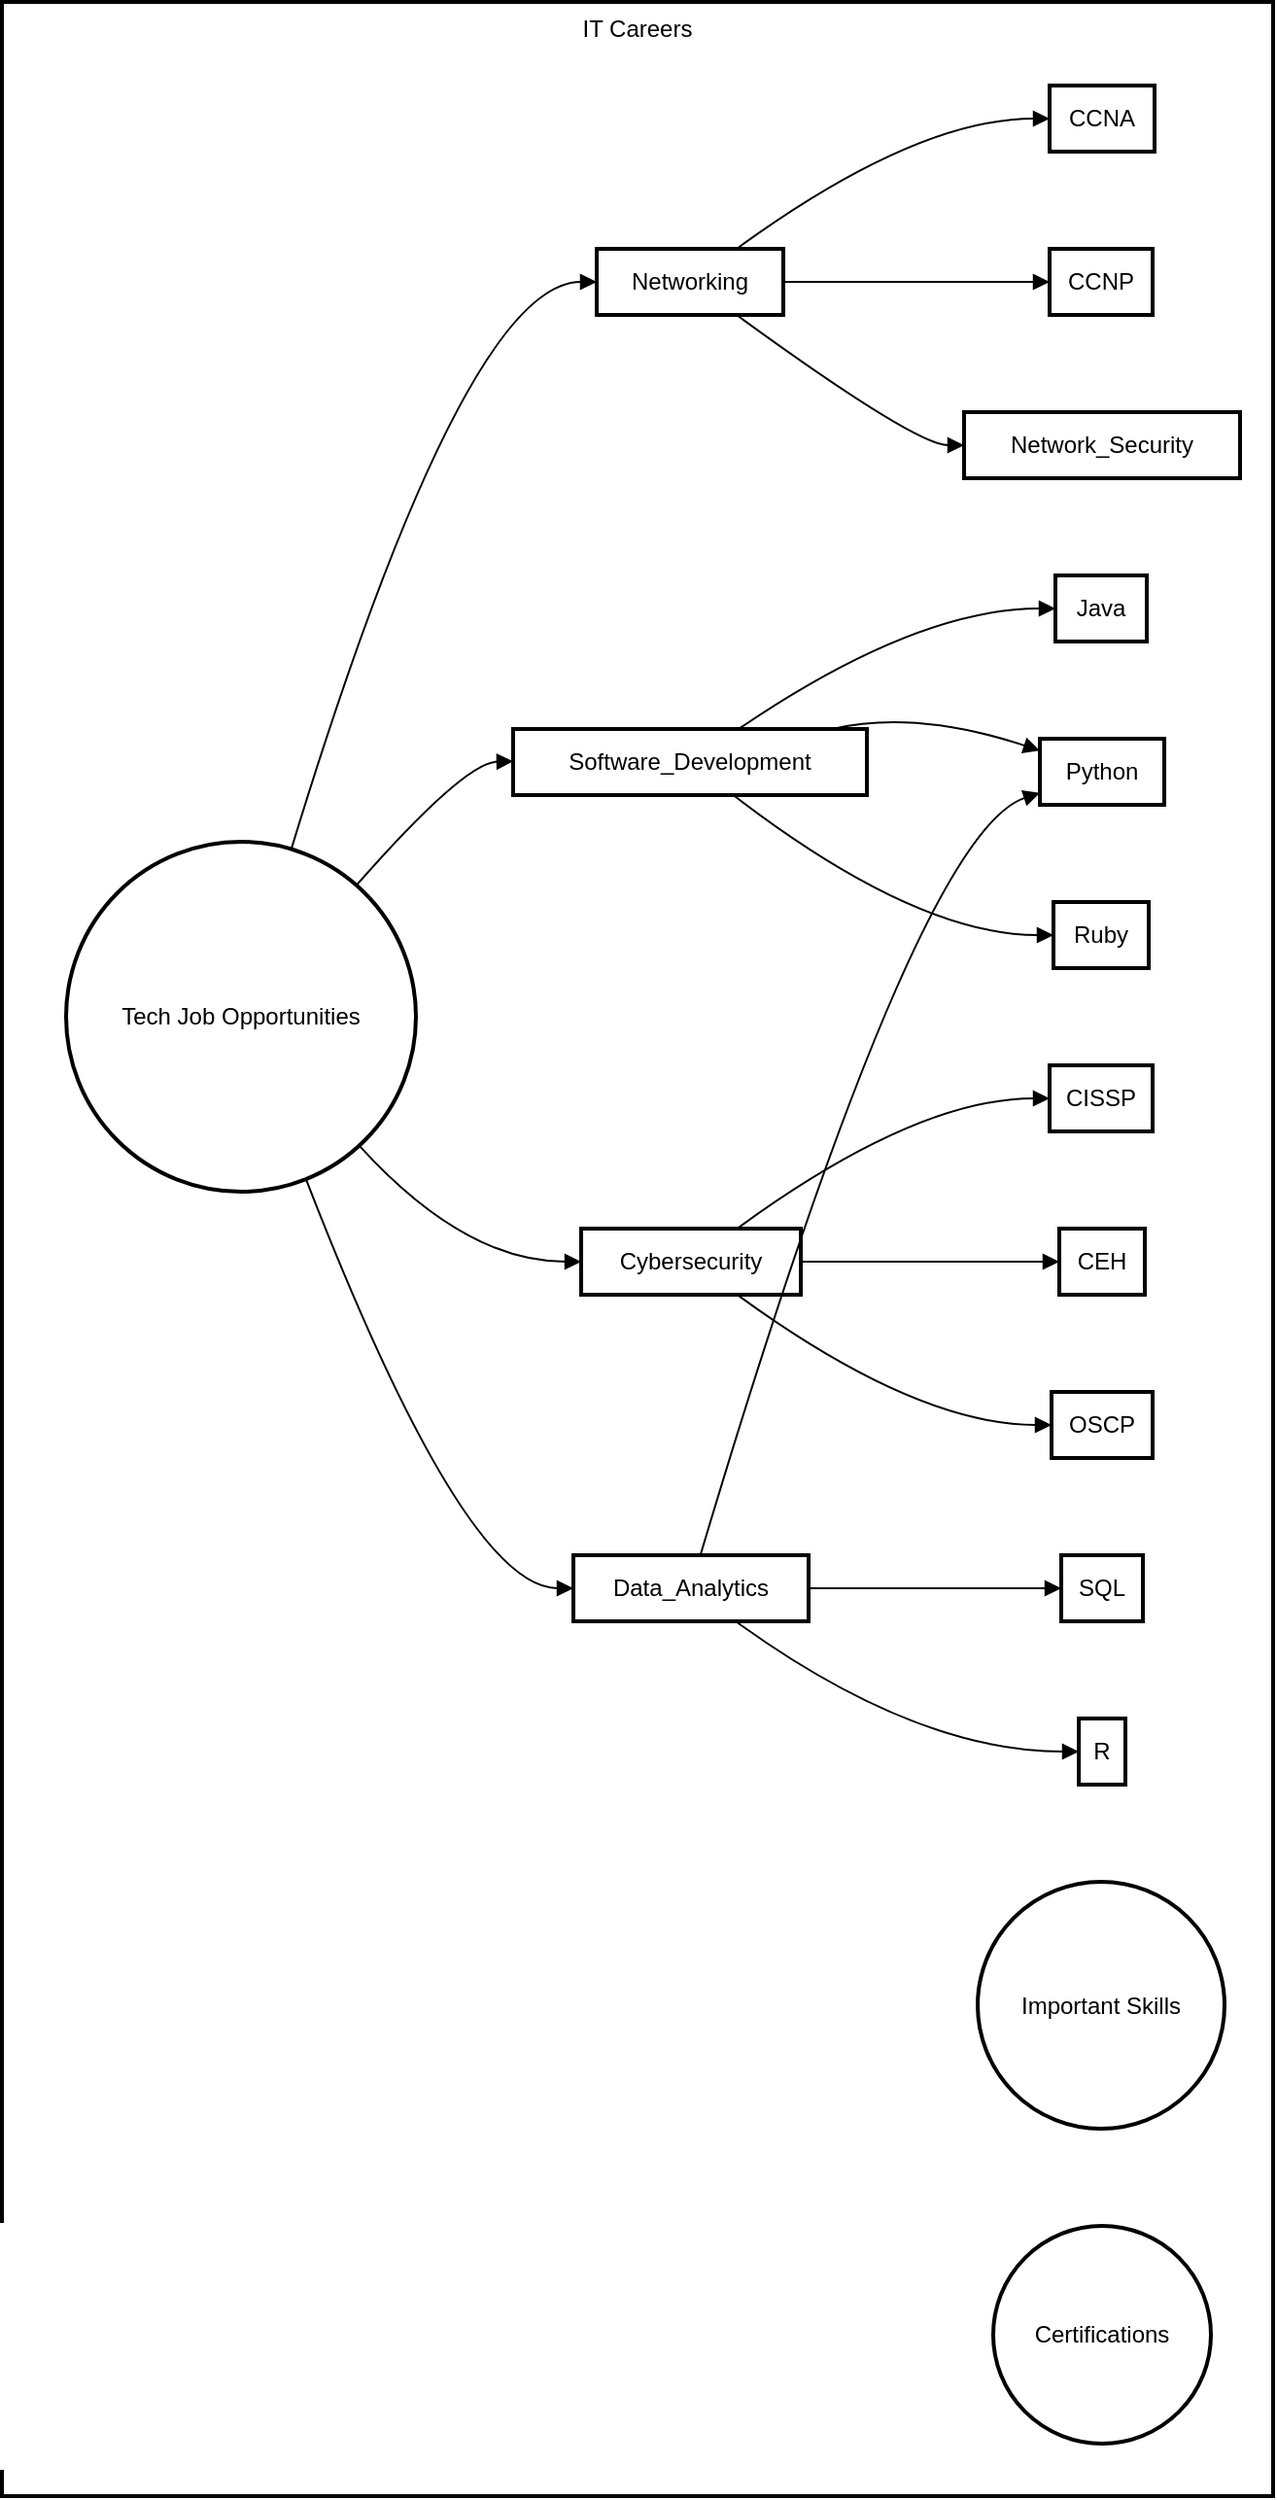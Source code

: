 <mxfile version="24.7.10">
  <diagram name="Page-1" id="FiDdrgFWkXg8vZoUUfS8">
    <mxGraphModel>
      <root>
        <mxCell id="0" />
        <mxCell id="1" parent="0" />
        <mxCell id="2" value="IT Careers" style="whiteSpace=wrap;strokeWidth=2;verticalAlign=top;" vertex="1" parent="1">
          <mxGeometry width="654" height="1283" as="geometry" />
        </mxCell>
        <mxCell id="3" value="Tech Job Opportunities" style="ellipse;aspect=fixed;strokeWidth=2;whiteSpace=wrap;" vertex="1" parent="2">
          <mxGeometry x="33" y="432" width="180" height="180" as="geometry" />
        </mxCell>
        <mxCell id="4" value="Networking" style="whiteSpace=wrap;strokeWidth=2;" vertex="1" parent="2">
          <mxGeometry x="306" y="127" width="96" height="34" as="geometry" />
        </mxCell>
        <mxCell id="5" value="Software_Development" style="whiteSpace=wrap;strokeWidth=2;" vertex="1" parent="2">
          <mxGeometry x="263" y="374" width="182" height="34" as="geometry" />
        </mxCell>
        <mxCell id="6" value="Cybersecurity" style="whiteSpace=wrap;strokeWidth=2;" vertex="1" parent="2">
          <mxGeometry x="298" y="631" width="113" height="34" as="geometry" />
        </mxCell>
        <mxCell id="7" value="Data_Analytics" style="whiteSpace=wrap;strokeWidth=2;" vertex="1" parent="2">
          <mxGeometry x="294" y="799" width="121" height="34" as="geometry" />
        </mxCell>
        <mxCell id="8" value="CCNA" style="whiteSpace=wrap;strokeWidth=2;" vertex="1" parent="2">
          <mxGeometry x="539" y="43" width="54" height="34" as="geometry" />
        </mxCell>
        <mxCell id="9" value="CCNP" style="whiteSpace=wrap;strokeWidth=2;" vertex="1" parent="2">
          <mxGeometry x="539" y="127" width="53" height="34" as="geometry" />
        </mxCell>
        <mxCell id="10" value="Network_Security" style="whiteSpace=wrap;strokeWidth=2;" vertex="1" parent="2">
          <mxGeometry x="495" y="211" width="142" height="34" as="geometry" />
        </mxCell>
        <mxCell id="11" value="Java" style="whiteSpace=wrap;strokeWidth=2;" vertex="1" parent="2">
          <mxGeometry x="542" y="295" width="47" height="34" as="geometry" />
        </mxCell>
        <mxCell id="12" value="Python" style="whiteSpace=wrap;strokeWidth=2;" vertex="1" parent="2">
          <mxGeometry x="534" y="379" width="64" height="34" as="geometry" />
        </mxCell>
        <mxCell id="13" value="Ruby" style="whiteSpace=wrap;strokeWidth=2;" vertex="1" parent="2">
          <mxGeometry x="541" y="463" width="49" height="34" as="geometry" />
        </mxCell>
        <mxCell id="14" value="CISSP" style="whiteSpace=wrap;strokeWidth=2;" vertex="1" parent="2">
          <mxGeometry x="539" y="547" width="53" height="34" as="geometry" />
        </mxCell>
        <mxCell id="15" value="CEH" style="whiteSpace=wrap;strokeWidth=2;" vertex="1" parent="2">
          <mxGeometry x="544" y="631" width="44" height="34" as="geometry" />
        </mxCell>
        <mxCell id="16" value="OSCP" style="whiteSpace=wrap;strokeWidth=2;" vertex="1" parent="2">
          <mxGeometry x="540" y="715" width="52" height="34" as="geometry" />
        </mxCell>
        <mxCell id="17" value="SQL" style="whiteSpace=wrap;strokeWidth=2;" vertex="1" parent="2">
          <mxGeometry x="545" y="799" width="42" height="34" as="geometry" />
        </mxCell>
        <mxCell id="18" value="R" style="whiteSpace=wrap;strokeWidth=2;" vertex="1" parent="2">
          <mxGeometry x="554" y="883" width="24" height="34" as="geometry" />
        </mxCell>
        <mxCell id="19" value="Important Skills" style="ellipse;aspect=fixed;strokeWidth=2;whiteSpace=wrap;" vertex="1" parent="2">
          <mxGeometry x="502" y="967" width="127" height="127" as="geometry" />
        </mxCell>
        <mxCell id="20" value="Certifications" style="ellipse;aspect=fixed;strokeWidth=2;whiteSpace=wrap;" vertex="1" parent="2">
          <mxGeometry x="510" y="1144" width="112" height="112" as="geometry" />
        </mxCell>
        <mxCell id="21" value="" style="curved=1;startArrow=none;endArrow=block;exitX=0.65;exitY=0;entryX=0;entryY=0.5;" edge="1" parent="2" source="3" target="4">
          <mxGeometry relative="1" as="geometry">
            <Array as="points">
              <mxPoint x="238" y="144" />
            </Array>
          </mxGeometry>
        </mxCell>
        <mxCell id="22" value="" style="curved=1;startArrow=none;endArrow=block;exitX=0.94;exitY=0;entryX=0;entryY=0.49;" edge="1" parent="2" source="3" target="5">
          <mxGeometry relative="1" as="geometry">
            <Array as="points">
              <mxPoint x="238" y="391" />
            </Array>
          </mxGeometry>
        </mxCell>
        <mxCell id="23" value="" style="curved=1;startArrow=none;endArrow=block;exitX=0.96;exitY=1;entryX=0;entryY=0.5;" edge="1" parent="2" source="3" target="6">
          <mxGeometry relative="1" as="geometry">
            <Array as="points">
              <mxPoint x="238" y="648" />
            </Array>
          </mxGeometry>
        </mxCell>
        <mxCell id="24" value="" style="curved=1;startArrow=none;endArrow=block;exitX=0.7;exitY=1;entryX=0;entryY=0.5;" edge="1" parent="2" source="3" target="7">
          <mxGeometry relative="1" as="geometry">
            <Array as="points">
              <mxPoint x="238" y="816" />
            </Array>
          </mxGeometry>
        </mxCell>
        <mxCell id="25" value="" style="curved=1;startArrow=none;endArrow=block;exitX=0.75;exitY=0;entryX=0;entryY=0.5;" edge="1" parent="2" source="4" target="8">
          <mxGeometry relative="1" as="geometry">
            <Array as="points">
              <mxPoint x="470" y="60" />
            </Array>
          </mxGeometry>
        </mxCell>
        <mxCell id="26" value="" style="curved=1;startArrow=none;endArrow=block;exitX=1;exitY=0.5;entryX=0;entryY=0.5;" edge="1" parent="2" source="4" target="9">
          <mxGeometry relative="1" as="geometry">
            <Array as="points" />
          </mxGeometry>
        </mxCell>
        <mxCell id="27" value="" style="curved=1;startArrow=none;endArrow=block;exitX=0.75;exitY=1;entryX=0;entryY=0.5;" edge="1" parent="2" source="4" target="10">
          <mxGeometry relative="1" as="geometry">
            <Array as="points">
              <mxPoint x="470" y="228" />
            </Array>
          </mxGeometry>
        </mxCell>
        <mxCell id="28" value="" style="curved=1;startArrow=none;endArrow=block;exitX=0.64;exitY=-0.01;entryX=0;entryY=0.5;" edge="1" parent="2" source="5" target="11">
          <mxGeometry relative="1" as="geometry">
            <Array as="points">
              <mxPoint x="470" y="312" />
            </Array>
          </mxGeometry>
        </mxCell>
        <mxCell id="29" value="" style="curved=1;startArrow=none;endArrow=block;exitX=0.91;exitY=-0.01;entryX=0;entryY=0.18;" edge="1" parent="2" source="5" target="12">
          <mxGeometry relative="1" as="geometry">
            <Array as="points">
              <mxPoint x="470" y="364" />
            </Array>
          </mxGeometry>
        </mxCell>
        <mxCell id="30" value="" style="curved=1;startArrow=none;endArrow=block;exitX=0.62;exitY=0.99;entryX=0;entryY=0.5;" edge="1" parent="2" source="5" target="13">
          <mxGeometry relative="1" as="geometry">
            <Array as="points">
              <mxPoint x="470" y="480" />
            </Array>
          </mxGeometry>
        </mxCell>
        <mxCell id="31" value="" style="curved=1;startArrow=none;endArrow=block;exitX=0.71;exitY=0;entryX=0;entryY=0.5;" edge="1" parent="2" source="6" target="14">
          <mxGeometry relative="1" as="geometry">
            <Array as="points">
              <mxPoint x="470" y="564" />
            </Array>
          </mxGeometry>
        </mxCell>
        <mxCell id="32" value="" style="curved=1;startArrow=none;endArrow=block;exitX=1;exitY=0.5;entryX=0;entryY=0.5;" edge="1" parent="2" source="6" target="15">
          <mxGeometry relative="1" as="geometry">
            <Array as="points" />
          </mxGeometry>
        </mxCell>
        <mxCell id="33" value="" style="curved=1;startArrow=none;endArrow=block;exitX=0.71;exitY=1;entryX=0;entryY=0.5;" edge="1" parent="2" source="6" target="16">
          <mxGeometry relative="1" as="geometry">
            <Array as="points">
              <mxPoint x="470" y="732" />
            </Array>
          </mxGeometry>
        </mxCell>
        <mxCell id="34" value="" style="curved=1;startArrow=none;endArrow=block;exitX=1;exitY=0.5;entryX=0;entryY=0.5;" edge="1" parent="2" source="7" target="17">
          <mxGeometry relative="1" as="geometry">
            <Array as="points" />
          </mxGeometry>
        </mxCell>
        <mxCell id="35" value="" style="curved=1;startArrow=none;endArrow=block;exitX=0.69;exitY=1;entryX=-0.01;entryY=0.5;" edge="1" parent="2" source="7" target="18">
          <mxGeometry relative="1" as="geometry">
            <Array as="points">
              <mxPoint x="470" y="900" />
            </Array>
          </mxGeometry>
        </mxCell>
        <mxCell id="36" value="" style="curved=1;startArrow=none;endArrow=block;exitX=0.54;exitY=0;entryX=0;entryY=0.82;" edge="1" parent="2" source="7" target="12">
          <mxGeometry relative="1" as="geometry">
            <Array as="points">
              <mxPoint x="470" y="428" />
            </Array>
          </mxGeometry>
        </mxCell>
      </root>
    </mxGraphModel>
  </diagram>
</mxfile>
